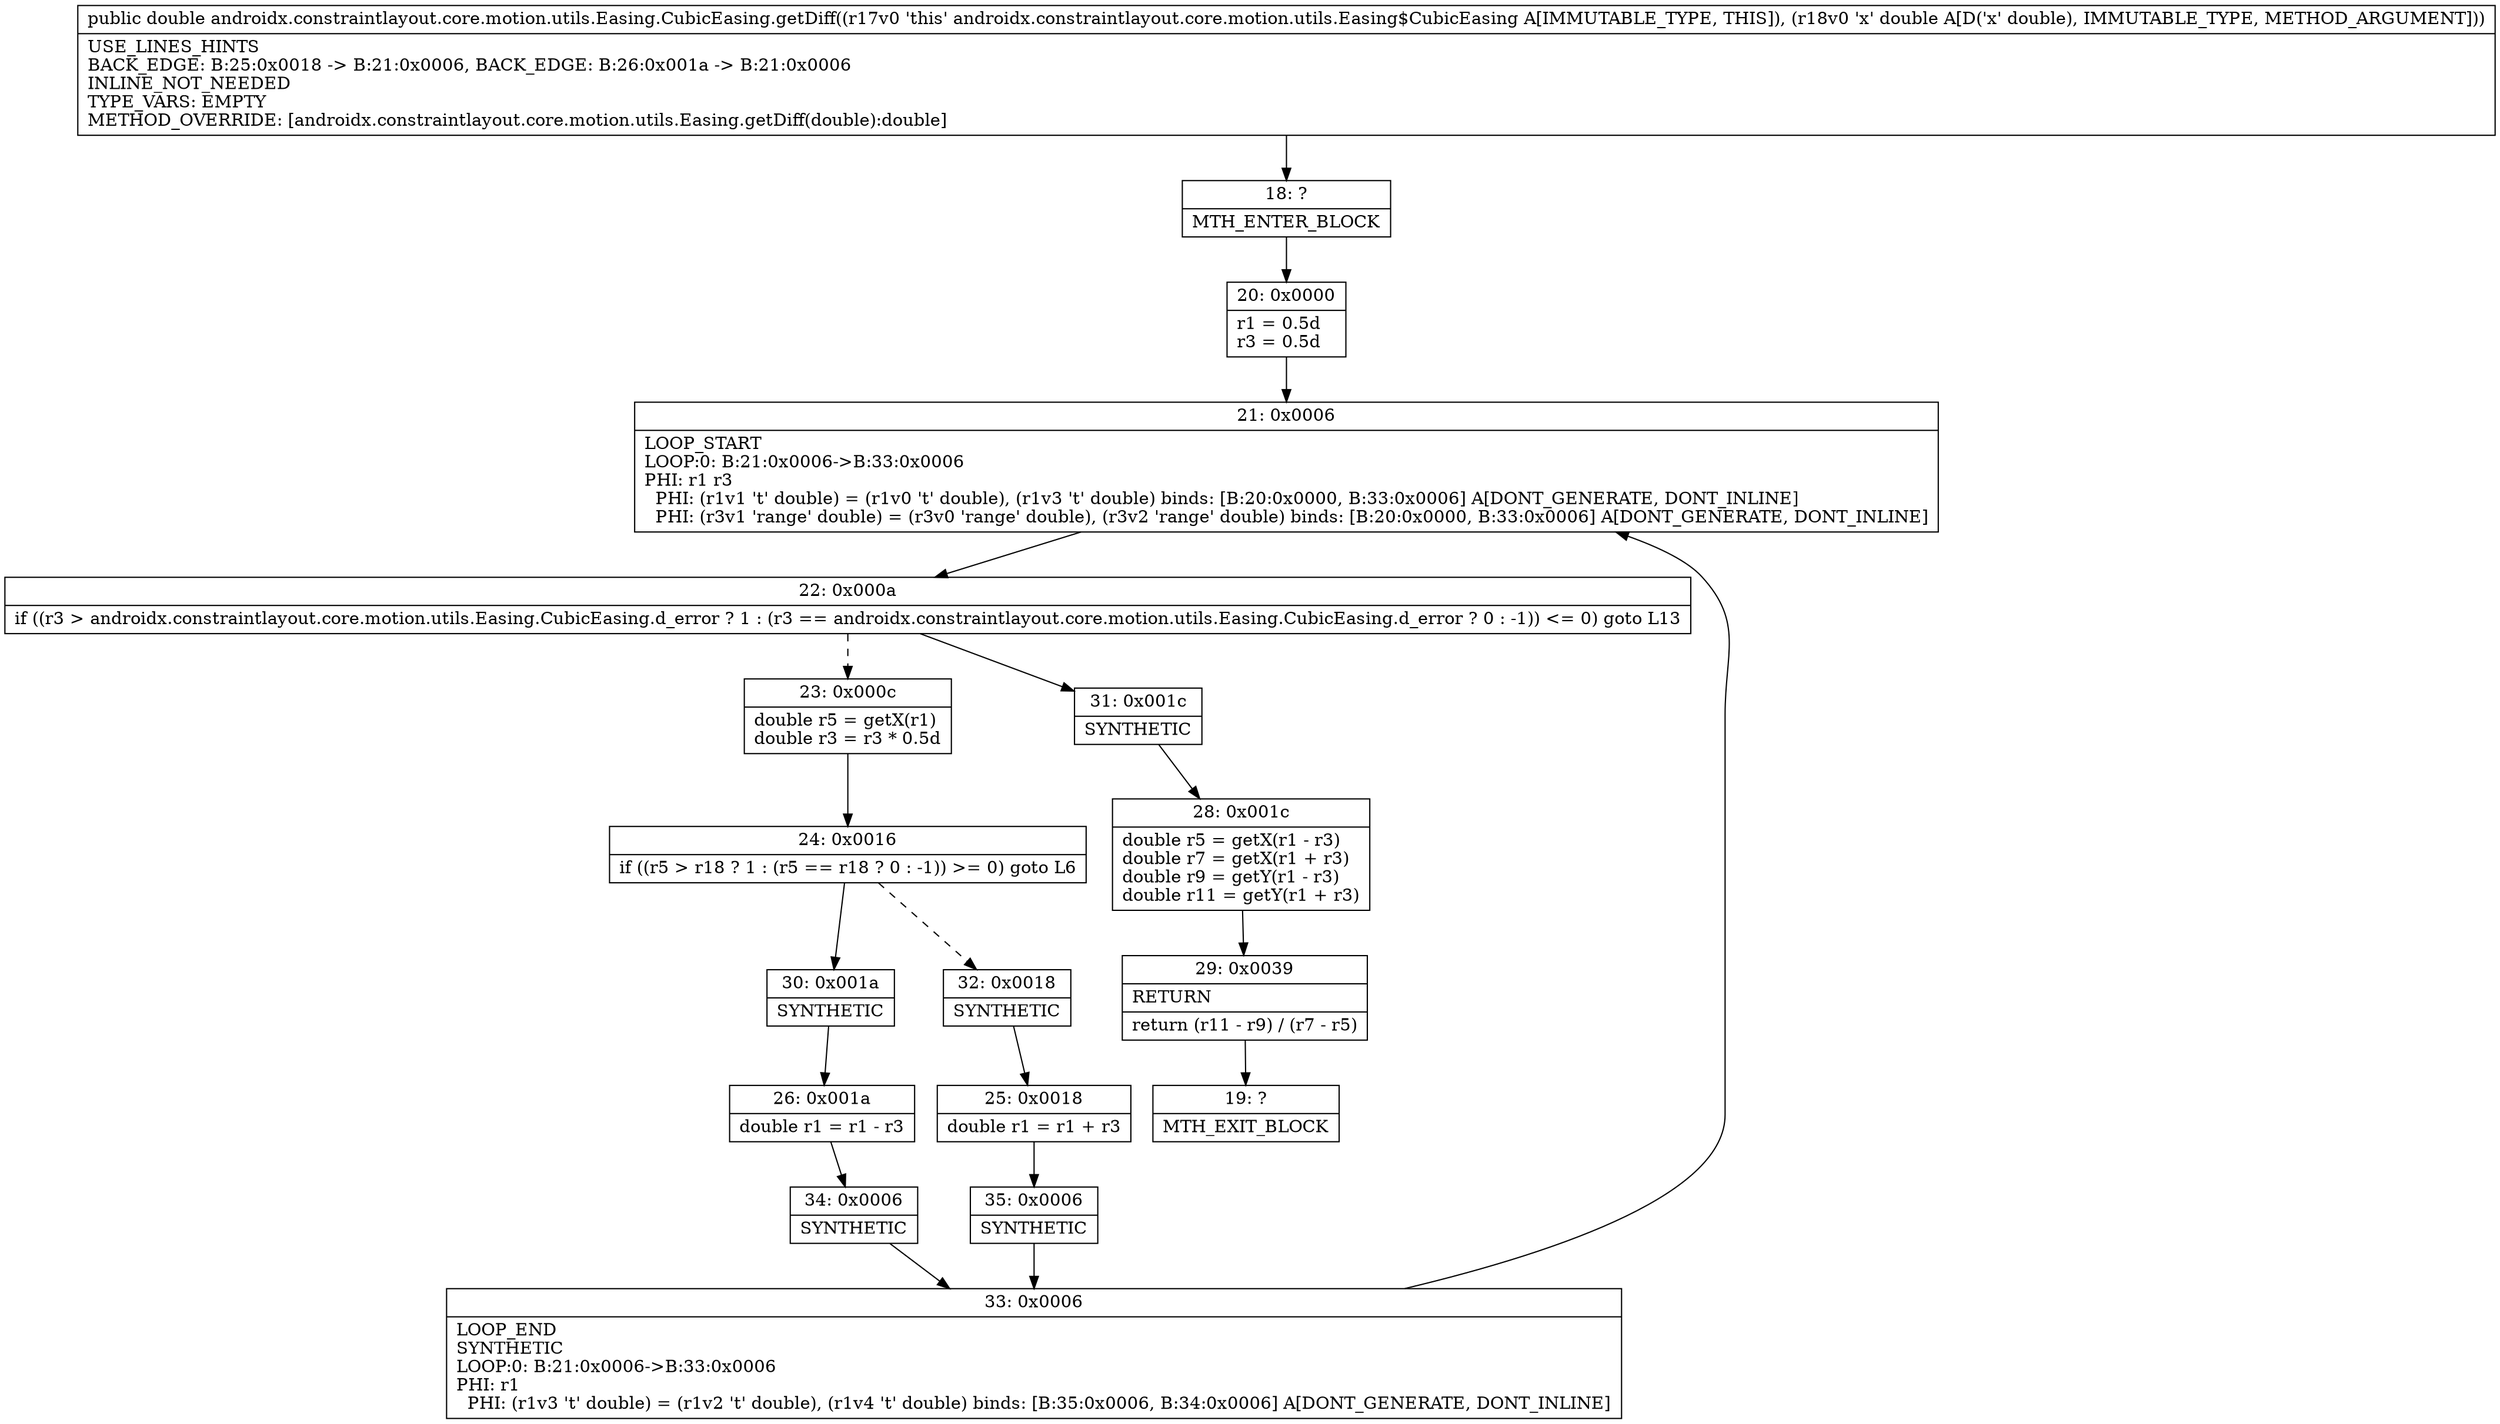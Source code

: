 digraph "CFG forandroidx.constraintlayout.core.motion.utils.Easing.CubicEasing.getDiff(D)D" {
Node_18 [shape=record,label="{18\:\ ?|MTH_ENTER_BLOCK\l}"];
Node_20 [shape=record,label="{20\:\ 0x0000|r1 = 0.5d\lr3 = 0.5d\l}"];
Node_21 [shape=record,label="{21\:\ 0x0006|LOOP_START\lLOOP:0: B:21:0x0006\-\>B:33:0x0006\lPHI: r1 r3 \l  PHI: (r1v1 't' double) = (r1v0 't' double), (r1v3 't' double) binds: [B:20:0x0000, B:33:0x0006] A[DONT_GENERATE, DONT_INLINE]\l  PHI: (r3v1 'range' double) = (r3v0 'range' double), (r3v2 'range' double) binds: [B:20:0x0000, B:33:0x0006] A[DONT_GENERATE, DONT_INLINE]\l}"];
Node_22 [shape=record,label="{22\:\ 0x000a|if ((r3 \> androidx.constraintlayout.core.motion.utils.Easing.CubicEasing.d_error ? 1 : (r3 == androidx.constraintlayout.core.motion.utils.Easing.CubicEasing.d_error ? 0 : \-1)) \<= 0) goto L13\l}"];
Node_23 [shape=record,label="{23\:\ 0x000c|double r5 = getX(r1)\ldouble r3 = r3 * 0.5d\l}"];
Node_24 [shape=record,label="{24\:\ 0x0016|if ((r5 \> r18 ? 1 : (r5 == r18 ? 0 : \-1)) \>= 0) goto L6\l}"];
Node_30 [shape=record,label="{30\:\ 0x001a|SYNTHETIC\l}"];
Node_26 [shape=record,label="{26\:\ 0x001a|double r1 = r1 \- r3\l}"];
Node_34 [shape=record,label="{34\:\ 0x0006|SYNTHETIC\l}"];
Node_33 [shape=record,label="{33\:\ 0x0006|LOOP_END\lSYNTHETIC\lLOOP:0: B:21:0x0006\-\>B:33:0x0006\lPHI: r1 \l  PHI: (r1v3 't' double) = (r1v2 't' double), (r1v4 't' double) binds: [B:35:0x0006, B:34:0x0006] A[DONT_GENERATE, DONT_INLINE]\l}"];
Node_32 [shape=record,label="{32\:\ 0x0018|SYNTHETIC\l}"];
Node_25 [shape=record,label="{25\:\ 0x0018|double r1 = r1 + r3\l}"];
Node_35 [shape=record,label="{35\:\ 0x0006|SYNTHETIC\l}"];
Node_31 [shape=record,label="{31\:\ 0x001c|SYNTHETIC\l}"];
Node_28 [shape=record,label="{28\:\ 0x001c|double r5 = getX(r1 \- r3)\ldouble r7 = getX(r1 + r3)\ldouble r9 = getY(r1 \- r3)\ldouble r11 = getY(r1 + r3)\l}"];
Node_29 [shape=record,label="{29\:\ 0x0039|RETURN\l|return (r11 \- r9) \/ (r7 \- r5)\l}"];
Node_19 [shape=record,label="{19\:\ ?|MTH_EXIT_BLOCK\l}"];
MethodNode[shape=record,label="{public double androidx.constraintlayout.core.motion.utils.Easing.CubicEasing.getDiff((r17v0 'this' androidx.constraintlayout.core.motion.utils.Easing$CubicEasing A[IMMUTABLE_TYPE, THIS]), (r18v0 'x' double A[D('x' double), IMMUTABLE_TYPE, METHOD_ARGUMENT]))  | USE_LINES_HINTS\lBACK_EDGE: B:25:0x0018 \-\> B:21:0x0006, BACK_EDGE: B:26:0x001a \-\> B:21:0x0006\lINLINE_NOT_NEEDED\lTYPE_VARS: EMPTY\lMETHOD_OVERRIDE: [androidx.constraintlayout.core.motion.utils.Easing.getDiff(double):double]\l}"];
MethodNode -> Node_18;Node_18 -> Node_20;
Node_20 -> Node_21;
Node_21 -> Node_22;
Node_22 -> Node_23[style=dashed];
Node_22 -> Node_31;
Node_23 -> Node_24;
Node_24 -> Node_30;
Node_24 -> Node_32[style=dashed];
Node_30 -> Node_26;
Node_26 -> Node_34;
Node_34 -> Node_33;
Node_33 -> Node_21;
Node_32 -> Node_25;
Node_25 -> Node_35;
Node_35 -> Node_33;
Node_31 -> Node_28;
Node_28 -> Node_29;
Node_29 -> Node_19;
}

